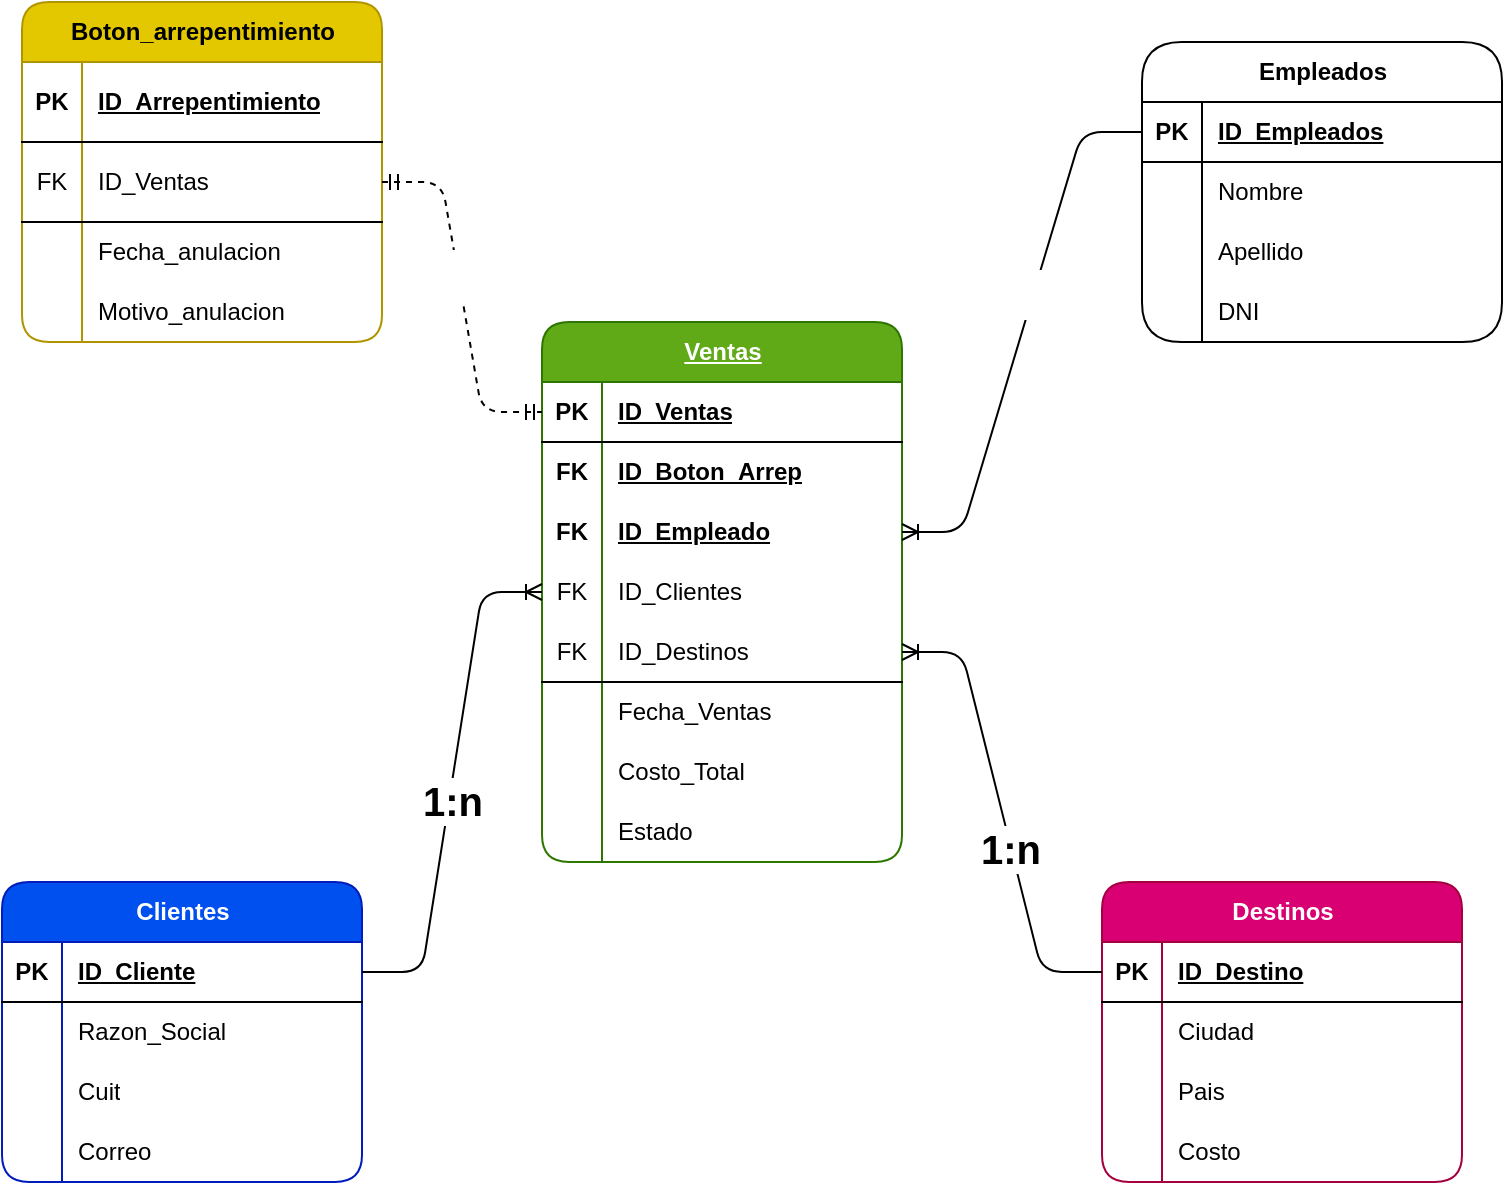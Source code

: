<mxfile version="27.0.2">
  <diagram id="R2lEEEUBdFMjLlhIrx00" name="Page-1">
    <mxGraphModel dx="1284" dy="841" grid="1" gridSize="10" guides="0" tooltips="1" connect="0" arrows="0" fold="1" page="1" pageScale="1" pageWidth="850" pageHeight="1100" background="none" math="0" shadow="0" extFonts="Permanent Marker^https://fonts.googleapis.com/css?family=Permanent+Marker">
      <root>
        <mxCell id="0" />
        <mxCell id="1" parent="0" />
        <mxCell id="faEe_WlbnwAMTs55UTDT-1" value="Clientes" style="shape=table;startSize=30;container=1;collapsible=1;childLayout=tableLayout;fixedRows=1;rowLines=0;fontStyle=1;align=center;resizeLast=1;html=1;fillColor=#0050ef;fontColor=#ffffff;strokeColor=#001DBC;rounded=1;" vertex="1" parent="1">
          <mxGeometry x="90" y="580" width="180" height="150" as="geometry" />
        </mxCell>
        <mxCell id="faEe_WlbnwAMTs55UTDT-2" value="" style="shape=tableRow;horizontal=0;startSize=0;swimlaneHead=0;swimlaneBody=0;fillColor=none;collapsible=0;dropTarget=0;points=[[0,0.5],[1,0.5]];portConstraint=eastwest;top=0;left=0;right=0;bottom=1;rounded=1;" vertex="1" parent="faEe_WlbnwAMTs55UTDT-1">
          <mxGeometry y="30" width="180" height="30" as="geometry" />
        </mxCell>
        <mxCell id="faEe_WlbnwAMTs55UTDT-3" value="PK" style="shape=partialRectangle;connectable=0;fillColor=none;top=0;left=0;bottom=0;right=0;fontStyle=1;overflow=hidden;whiteSpace=wrap;html=1;rounded=1;" vertex="1" parent="faEe_WlbnwAMTs55UTDT-2">
          <mxGeometry width="30" height="30" as="geometry">
            <mxRectangle width="30" height="30" as="alternateBounds" />
          </mxGeometry>
        </mxCell>
        <mxCell id="faEe_WlbnwAMTs55UTDT-4" value="ID_Cliente" style="shape=partialRectangle;connectable=0;fillColor=none;top=0;left=0;bottom=0;right=0;align=left;spacingLeft=6;fontStyle=5;overflow=hidden;whiteSpace=wrap;html=1;rounded=1;" vertex="1" parent="faEe_WlbnwAMTs55UTDT-2">
          <mxGeometry x="30" width="150" height="30" as="geometry">
            <mxRectangle width="150" height="30" as="alternateBounds" />
          </mxGeometry>
        </mxCell>
        <mxCell id="faEe_WlbnwAMTs55UTDT-5" value="" style="shape=tableRow;horizontal=0;startSize=0;swimlaneHead=0;swimlaneBody=0;fillColor=none;collapsible=0;dropTarget=0;points=[[0,0.5],[1,0.5]];portConstraint=eastwest;top=0;left=0;right=0;bottom=0;rounded=1;" vertex="1" parent="faEe_WlbnwAMTs55UTDT-1">
          <mxGeometry y="60" width="180" height="30" as="geometry" />
        </mxCell>
        <mxCell id="faEe_WlbnwAMTs55UTDT-6" value="" style="shape=partialRectangle;connectable=0;fillColor=none;top=0;left=0;bottom=0;right=0;editable=1;overflow=hidden;whiteSpace=wrap;html=1;rounded=1;" vertex="1" parent="faEe_WlbnwAMTs55UTDT-5">
          <mxGeometry width="30" height="30" as="geometry">
            <mxRectangle width="30" height="30" as="alternateBounds" />
          </mxGeometry>
        </mxCell>
        <mxCell id="faEe_WlbnwAMTs55UTDT-7" value="Razon_Social" style="shape=partialRectangle;connectable=0;fillColor=none;top=0;left=0;bottom=0;right=0;align=left;spacingLeft=6;overflow=hidden;whiteSpace=wrap;html=1;rounded=1;" vertex="1" parent="faEe_WlbnwAMTs55UTDT-5">
          <mxGeometry x="30" width="150" height="30" as="geometry">
            <mxRectangle width="150" height="30" as="alternateBounds" />
          </mxGeometry>
        </mxCell>
        <mxCell id="faEe_WlbnwAMTs55UTDT-8" value="" style="shape=tableRow;horizontal=0;startSize=0;swimlaneHead=0;swimlaneBody=0;fillColor=none;collapsible=0;dropTarget=0;points=[[0,0.5],[1,0.5]];portConstraint=eastwest;top=0;left=0;right=0;bottom=0;rounded=1;" vertex="1" parent="faEe_WlbnwAMTs55UTDT-1">
          <mxGeometry y="90" width="180" height="30" as="geometry" />
        </mxCell>
        <mxCell id="faEe_WlbnwAMTs55UTDT-9" value="" style="shape=partialRectangle;connectable=0;fillColor=none;top=0;left=0;bottom=0;right=0;editable=1;overflow=hidden;whiteSpace=wrap;html=1;rounded=1;" vertex="1" parent="faEe_WlbnwAMTs55UTDT-8">
          <mxGeometry width="30" height="30" as="geometry">
            <mxRectangle width="30" height="30" as="alternateBounds" />
          </mxGeometry>
        </mxCell>
        <mxCell id="faEe_WlbnwAMTs55UTDT-10" value="Cuit" style="shape=partialRectangle;connectable=0;fillColor=none;top=0;left=0;bottom=0;right=0;align=left;spacingLeft=6;overflow=hidden;whiteSpace=wrap;html=1;rounded=1;" vertex="1" parent="faEe_WlbnwAMTs55UTDT-8">
          <mxGeometry x="30" width="150" height="30" as="geometry">
            <mxRectangle width="150" height="30" as="alternateBounds" />
          </mxGeometry>
        </mxCell>
        <mxCell id="faEe_WlbnwAMTs55UTDT-11" value="" style="shape=tableRow;horizontal=0;startSize=0;swimlaneHead=0;swimlaneBody=0;fillColor=none;collapsible=0;dropTarget=0;points=[[0,0.5],[1,0.5]];portConstraint=eastwest;top=0;left=0;right=0;bottom=0;rounded=1;" vertex="1" parent="faEe_WlbnwAMTs55UTDT-1">
          <mxGeometry y="120" width="180" height="30" as="geometry" />
        </mxCell>
        <mxCell id="faEe_WlbnwAMTs55UTDT-12" value="" style="shape=partialRectangle;connectable=0;fillColor=none;top=0;left=0;bottom=0;right=0;editable=1;overflow=hidden;whiteSpace=wrap;html=1;rounded=1;" vertex="1" parent="faEe_WlbnwAMTs55UTDT-11">
          <mxGeometry width="30" height="30" as="geometry">
            <mxRectangle width="30" height="30" as="alternateBounds" />
          </mxGeometry>
        </mxCell>
        <mxCell id="faEe_WlbnwAMTs55UTDT-13" value="Correo" style="shape=partialRectangle;connectable=0;fillColor=none;top=0;left=0;bottom=0;right=0;align=left;spacingLeft=6;overflow=hidden;whiteSpace=wrap;html=1;rounded=1;" vertex="1" parent="faEe_WlbnwAMTs55UTDT-11">
          <mxGeometry x="30" width="150" height="30" as="geometry">
            <mxRectangle width="150" height="30" as="alternateBounds" />
          </mxGeometry>
        </mxCell>
        <mxCell id="faEe_WlbnwAMTs55UTDT-14" value="Destinos" style="shape=table;startSize=30;container=1;collapsible=1;childLayout=tableLayout;fixedRows=1;rowLines=0;fontStyle=1;align=center;resizeLast=1;html=1;fillColor=#d80073;fontColor=#ffffff;strokeColor=#A50040;rounded=1;" vertex="1" parent="1">
          <mxGeometry x="640" y="580" width="180" height="150" as="geometry" />
        </mxCell>
        <mxCell id="faEe_WlbnwAMTs55UTDT-15" value="" style="shape=tableRow;horizontal=0;startSize=0;swimlaneHead=0;swimlaneBody=0;fillColor=none;collapsible=0;dropTarget=0;points=[[0,0.5],[1,0.5]];portConstraint=eastwest;top=0;left=0;right=0;bottom=1;rounded=1;" vertex="1" parent="faEe_WlbnwAMTs55UTDT-14">
          <mxGeometry y="30" width="180" height="30" as="geometry" />
        </mxCell>
        <mxCell id="faEe_WlbnwAMTs55UTDT-16" value="PK" style="shape=partialRectangle;connectable=0;fillColor=none;top=0;left=0;bottom=0;right=0;fontStyle=1;overflow=hidden;whiteSpace=wrap;html=1;rounded=1;" vertex="1" parent="faEe_WlbnwAMTs55UTDT-15">
          <mxGeometry width="30" height="30" as="geometry">
            <mxRectangle width="30" height="30" as="alternateBounds" />
          </mxGeometry>
        </mxCell>
        <mxCell id="faEe_WlbnwAMTs55UTDT-17" value="ID_Destino" style="shape=partialRectangle;connectable=0;fillColor=none;top=0;left=0;bottom=0;right=0;align=left;spacingLeft=6;fontStyle=5;overflow=hidden;whiteSpace=wrap;html=1;rounded=1;" vertex="1" parent="faEe_WlbnwAMTs55UTDT-15">
          <mxGeometry x="30" width="150" height="30" as="geometry">
            <mxRectangle width="150" height="30" as="alternateBounds" />
          </mxGeometry>
        </mxCell>
        <mxCell id="faEe_WlbnwAMTs55UTDT-18" value="" style="shape=tableRow;horizontal=0;startSize=0;swimlaneHead=0;swimlaneBody=0;fillColor=none;collapsible=0;dropTarget=0;points=[[0,0.5],[1,0.5]];portConstraint=eastwest;top=0;left=0;right=0;bottom=0;rounded=1;" vertex="1" parent="faEe_WlbnwAMTs55UTDT-14">
          <mxGeometry y="60" width="180" height="30" as="geometry" />
        </mxCell>
        <mxCell id="faEe_WlbnwAMTs55UTDT-19" value="" style="shape=partialRectangle;connectable=0;fillColor=none;top=0;left=0;bottom=0;right=0;editable=1;overflow=hidden;whiteSpace=wrap;html=1;rounded=1;" vertex="1" parent="faEe_WlbnwAMTs55UTDT-18">
          <mxGeometry width="30" height="30" as="geometry">
            <mxRectangle width="30" height="30" as="alternateBounds" />
          </mxGeometry>
        </mxCell>
        <mxCell id="faEe_WlbnwAMTs55UTDT-20" value="Ciudad" style="shape=partialRectangle;connectable=0;fillColor=none;top=0;left=0;bottom=0;right=0;align=left;spacingLeft=6;overflow=hidden;whiteSpace=wrap;html=1;rounded=1;" vertex="1" parent="faEe_WlbnwAMTs55UTDT-18">
          <mxGeometry x="30" width="150" height="30" as="geometry">
            <mxRectangle width="150" height="30" as="alternateBounds" />
          </mxGeometry>
        </mxCell>
        <mxCell id="faEe_WlbnwAMTs55UTDT-21" value="" style="shape=tableRow;horizontal=0;startSize=0;swimlaneHead=0;swimlaneBody=0;fillColor=none;collapsible=0;dropTarget=0;points=[[0,0.5],[1,0.5]];portConstraint=eastwest;top=0;left=0;right=0;bottom=0;rounded=1;" vertex="1" parent="faEe_WlbnwAMTs55UTDT-14">
          <mxGeometry y="90" width="180" height="30" as="geometry" />
        </mxCell>
        <mxCell id="faEe_WlbnwAMTs55UTDT-22" value="" style="shape=partialRectangle;connectable=0;fillColor=none;top=0;left=0;bottom=0;right=0;editable=1;overflow=hidden;whiteSpace=wrap;html=1;rounded=1;" vertex="1" parent="faEe_WlbnwAMTs55UTDT-21">
          <mxGeometry width="30" height="30" as="geometry">
            <mxRectangle width="30" height="30" as="alternateBounds" />
          </mxGeometry>
        </mxCell>
        <mxCell id="faEe_WlbnwAMTs55UTDT-23" value="Pais" style="shape=partialRectangle;connectable=0;fillColor=none;top=0;left=0;bottom=0;right=0;align=left;spacingLeft=6;overflow=hidden;whiteSpace=wrap;html=1;rounded=1;" vertex="1" parent="faEe_WlbnwAMTs55UTDT-21">
          <mxGeometry x="30" width="150" height="30" as="geometry">
            <mxRectangle width="150" height="30" as="alternateBounds" />
          </mxGeometry>
        </mxCell>
        <mxCell id="faEe_WlbnwAMTs55UTDT-24" value="" style="shape=tableRow;horizontal=0;startSize=0;swimlaneHead=0;swimlaneBody=0;fillColor=none;collapsible=0;dropTarget=0;points=[[0,0.5],[1,0.5]];portConstraint=eastwest;top=0;left=0;right=0;bottom=0;rounded=1;" vertex="1" parent="faEe_WlbnwAMTs55UTDT-14">
          <mxGeometry y="120" width="180" height="30" as="geometry" />
        </mxCell>
        <mxCell id="faEe_WlbnwAMTs55UTDT-25" value="" style="shape=partialRectangle;connectable=0;fillColor=none;top=0;left=0;bottom=0;right=0;editable=1;overflow=hidden;whiteSpace=wrap;html=1;rounded=1;" vertex="1" parent="faEe_WlbnwAMTs55UTDT-24">
          <mxGeometry width="30" height="30" as="geometry">
            <mxRectangle width="30" height="30" as="alternateBounds" />
          </mxGeometry>
        </mxCell>
        <mxCell id="faEe_WlbnwAMTs55UTDT-26" value="Costo" style="shape=partialRectangle;connectable=0;fillColor=none;top=0;left=0;bottom=0;right=0;align=left;spacingLeft=6;overflow=hidden;whiteSpace=wrap;html=1;rounded=1;" vertex="1" parent="faEe_WlbnwAMTs55UTDT-24">
          <mxGeometry x="30" width="150" height="30" as="geometry">
            <mxRectangle width="150" height="30" as="alternateBounds" />
          </mxGeometry>
        </mxCell>
        <mxCell id="faEe_WlbnwAMTs55UTDT-27" value="Ventas" style="shape=table;startSize=30;container=1;collapsible=1;childLayout=tableLayout;fixedRows=1;rowLines=0;fontStyle=5;align=center;resizeLast=1;html=1;fillColor=#60a917;fontColor=#ffffff;strokeColor=#2D7600;shadow=0;rounded=1;flipV=0;flipH=0;columnLines=1;horizontal=1;bottom=0;" vertex="1" parent="1">
          <mxGeometry x="360" y="300" width="180" height="270" as="geometry" />
        </mxCell>
        <mxCell id="faEe_WlbnwAMTs55UTDT-87" style="shape=tableRow;horizontal=0;startSize=0;swimlaneHead=0;swimlaneBody=0;fillColor=none;collapsible=0;dropTarget=0;points=[[0,0.5],[1,0.5]];portConstraint=eastwest;top=0;left=0;right=0;bottom=1;rounded=1;swimlaneLine=1;" vertex="1" parent="faEe_WlbnwAMTs55UTDT-27">
          <mxGeometry y="30" width="180" height="30" as="geometry" />
        </mxCell>
        <mxCell id="faEe_WlbnwAMTs55UTDT-88" value="PK" style="shape=partialRectangle;connectable=0;fillColor=none;top=0;left=0;bottom=0;right=0;fontStyle=1;overflow=hidden;whiteSpace=wrap;html=1;rounded=1;" vertex="1" parent="faEe_WlbnwAMTs55UTDT-87">
          <mxGeometry width="30" height="30" as="geometry">
            <mxRectangle width="30" height="30" as="alternateBounds" />
          </mxGeometry>
        </mxCell>
        <mxCell id="faEe_WlbnwAMTs55UTDT-89" value="ID_Ventas" style="shape=partialRectangle;connectable=0;fillColor=none;top=0;left=0;bottom=0;right=0;align=left;spacingLeft=6;fontStyle=5;overflow=hidden;whiteSpace=wrap;html=1;rounded=1;" vertex="1" parent="faEe_WlbnwAMTs55UTDT-87">
          <mxGeometry x="30" width="150" height="30" as="geometry">
            <mxRectangle width="150" height="30" as="alternateBounds" />
          </mxGeometry>
        </mxCell>
        <mxCell id="faEe_WlbnwAMTs55UTDT-28" value="" style="shape=tableRow;horizontal=0;startSize=0;swimlaneHead=0;swimlaneBody=0;fillColor=none;collapsible=0;dropTarget=0;points=[[0,0.5],[1,0.5]];portConstraint=eastwest;top=0;left=0;right=0;bottom=0;rounded=1;connectable=1;allowArrows=1;container=1;" vertex="1" parent="faEe_WlbnwAMTs55UTDT-27">
          <mxGeometry y="60" width="180" height="30" as="geometry" />
        </mxCell>
        <mxCell id="faEe_WlbnwAMTs55UTDT-29" value="FK" style="shape=partialRectangle;connectable=0;fillColor=none;top=0;left=0;bottom=0;right=0;fontStyle=1;overflow=hidden;whiteSpace=wrap;html=1;rounded=1;" vertex="1" parent="faEe_WlbnwAMTs55UTDT-28">
          <mxGeometry width="30" height="30" as="geometry">
            <mxRectangle width="30" height="30" as="alternateBounds" />
          </mxGeometry>
        </mxCell>
        <mxCell id="faEe_WlbnwAMTs55UTDT-30" value="ID_Boton_Arrep" style="shape=partialRectangle;connectable=0;fillColor=none;top=0;left=0;bottom=0;right=0;align=left;spacingLeft=6;fontStyle=5;overflow=hidden;whiteSpace=wrap;html=1;rounded=1;" vertex="1" parent="faEe_WlbnwAMTs55UTDT-28">
          <mxGeometry x="30" width="150" height="30" as="geometry">
            <mxRectangle width="150" height="30" as="alternateBounds" />
          </mxGeometry>
        </mxCell>
        <mxCell id="faEe_WlbnwAMTs55UTDT-102" style="shape=tableRow;horizontal=0;startSize=0;swimlaneHead=0;swimlaneBody=0;fillColor=none;collapsible=0;dropTarget=0;points=[[0,0.5],[1,0.5]];portConstraint=eastwest;top=0;left=0;right=0;bottom=0;rounded=1;" vertex="1" parent="faEe_WlbnwAMTs55UTDT-27">
          <mxGeometry y="90" width="180" height="30" as="geometry" />
        </mxCell>
        <mxCell id="faEe_WlbnwAMTs55UTDT-103" value="FK" style="shape=partialRectangle;connectable=0;fillColor=none;top=0;left=0;bottom=0;right=0;fontStyle=1;overflow=hidden;whiteSpace=wrap;html=1;rounded=1;" vertex="1" parent="faEe_WlbnwAMTs55UTDT-102">
          <mxGeometry width="30" height="30" as="geometry">
            <mxRectangle width="30" height="30" as="alternateBounds" />
          </mxGeometry>
        </mxCell>
        <mxCell id="faEe_WlbnwAMTs55UTDT-104" value="ID_Empleado" style="shape=partialRectangle;connectable=0;fillColor=none;top=0;left=0;bottom=0;right=0;align=left;spacingLeft=6;fontStyle=5;overflow=hidden;whiteSpace=wrap;html=1;rounded=1;" vertex="1" parent="faEe_WlbnwAMTs55UTDT-102">
          <mxGeometry x="30" width="150" height="30" as="geometry">
            <mxRectangle width="150" height="30" as="alternateBounds" />
          </mxGeometry>
        </mxCell>
        <mxCell id="faEe_WlbnwAMTs55UTDT-31" value="" style="shape=tableRow;horizontal=0;startSize=0;swimlaneHead=0;swimlaneBody=0;fillColor=none;collapsible=0;dropTarget=0;points=[[0,0.5],[1,0.5]];portConstraint=eastwest;top=0;left=0;right=0;bottom=0;rounded=1;" vertex="1" parent="faEe_WlbnwAMTs55UTDT-27">
          <mxGeometry y="120" width="180" height="30" as="geometry" />
        </mxCell>
        <mxCell id="faEe_WlbnwAMTs55UTDT-32" value="FK" style="shape=partialRectangle;connectable=0;fillColor=none;top=0;left=0;bottom=0;right=0;editable=1;overflow=hidden;whiteSpace=wrap;html=1;rounded=1;" vertex="1" parent="faEe_WlbnwAMTs55UTDT-31">
          <mxGeometry width="30" height="30" as="geometry">
            <mxRectangle width="30" height="30" as="alternateBounds" />
          </mxGeometry>
        </mxCell>
        <mxCell id="faEe_WlbnwAMTs55UTDT-33" value="ID_Clientes" style="shape=partialRectangle;connectable=0;fillColor=none;top=0;left=0;bottom=0;right=0;align=left;spacingLeft=6;overflow=hidden;whiteSpace=wrap;html=1;rounded=1;" vertex="1" parent="faEe_WlbnwAMTs55UTDT-31">
          <mxGeometry x="30" width="150" height="30" as="geometry">
            <mxRectangle width="150" height="30" as="alternateBounds" />
          </mxGeometry>
        </mxCell>
        <mxCell id="faEe_WlbnwAMTs55UTDT-34" value="" style="shape=tableRow;horizontal=0;startSize=0;swimlaneHead=0;swimlaneBody=0;fillColor=none;collapsible=0;dropTarget=0;points=[[0,0.5],[1,0.5]];portConstraint=eastwest;top=0;left=0;right=0;bottom=1;rounded=1;" vertex="1" parent="faEe_WlbnwAMTs55UTDT-27">
          <mxGeometry y="150" width="180" height="30" as="geometry" />
        </mxCell>
        <mxCell id="faEe_WlbnwAMTs55UTDT-35" value="FK" style="shape=partialRectangle;connectable=0;fillColor=none;top=0;left=0;bottom=0;right=0;editable=1;overflow=hidden;whiteSpace=wrap;html=1;rounded=1;" vertex="1" parent="faEe_WlbnwAMTs55UTDT-34">
          <mxGeometry width="30" height="30" as="geometry">
            <mxRectangle width="30" height="30" as="alternateBounds" />
          </mxGeometry>
        </mxCell>
        <mxCell id="faEe_WlbnwAMTs55UTDT-36" value="ID_Destinos" style="shape=partialRectangle;connectable=0;fillColor=none;top=0;left=0;bottom=0;right=0;align=left;spacingLeft=6;overflow=hidden;whiteSpace=wrap;html=1;rounded=1;" vertex="1" parent="faEe_WlbnwAMTs55UTDT-34">
          <mxGeometry x="30" width="150" height="30" as="geometry">
            <mxRectangle width="150" height="30" as="alternateBounds" />
          </mxGeometry>
        </mxCell>
        <mxCell id="faEe_WlbnwAMTs55UTDT-37" value="" style="shape=tableRow;horizontal=0;startSize=0;swimlaneHead=0;swimlaneBody=0;fillColor=none;collapsible=0;dropTarget=0;points=[[0,0.5],[1,0.5]];portConstraint=eastwest;top=0;left=0;right=0;bottom=0;rounded=1;" vertex="1" parent="faEe_WlbnwAMTs55UTDT-27">
          <mxGeometry y="180" width="180" height="30" as="geometry" />
        </mxCell>
        <mxCell id="faEe_WlbnwAMTs55UTDT-38" value="" style="shape=partialRectangle;connectable=0;fillColor=none;top=0;left=0;bottom=0;right=0;editable=1;overflow=hidden;whiteSpace=wrap;html=1;rounded=1;" vertex="1" parent="faEe_WlbnwAMTs55UTDT-37">
          <mxGeometry width="30" height="30" as="geometry">
            <mxRectangle width="30" height="30" as="alternateBounds" />
          </mxGeometry>
        </mxCell>
        <mxCell id="faEe_WlbnwAMTs55UTDT-39" value="Fecha_Ventas" style="shape=partialRectangle;connectable=0;fillColor=none;top=0;left=0;bottom=0;right=0;align=left;spacingLeft=6;overflow=hidden;whiteSpace=wrap;html=1;rounded=1;" vertex="1" parent="faEe_WlbnwAMTs55UTDT-37">
          <mxGeometry x="30" width="150" height="30" as="geometry">
            <mxRectangle width="150" height="30" as="alternateBounds" />
          </mxGeometry>
        </mxCell>
        <mxCell id="faEe_WlbnwAMTs55UTDT-51" style="shape=tableRow;horizontal=0;startSize=0;swimlaneHead=0;swimlaneBody=0;fillColor=none;collapsible=0;dropTarget=0;points=[[0,0.5],[1,0.5]];portConstraint=eastwest;top=0;left=0;right=0;bottom=0;rounded=1;" vertex="1" parent="faEe_WlbnwAMTs55UTDT-27">
          <mxGeometry y="210" width="180" height="30" as="geometry" />
        </mxCell>
        <mxCell id="faEe_WlbnwAMTs55UTDT-52" style="shape=partialRectangle;connectable=0;fillColor=none;top=0;left=0;bottom=0;right=0;editable=1;overflow=hidden;whiteSpace=wrap;html=1;rounded=1;" vertex="1" parent="faEe_WlbnwAMTs55UTDT-51">
          <mxGeometry width="30" height="30" as="geometry">
            <mxRectangle width="30" height="30" as="alternateBounds" />
          </mxGeometry>
        </mxCell>
        <mxCell id="faEe_WlbnwAMTs55UTDT-53" value="Costo_Total" style="shape=partialRectangle;connectable=0;fillColor=none;top=0;left=0;bottom=0;right=0;align=left;spacingLeft=6;overflow=hidden;whiteSpace=wrap;html=1;rounded=1;" vertex="1" parent="faEe_WlbnwAMTs55UTDT-51">
          <mxGeometry x="30" width="150" height="30" as="geometry">
            <mxRectangle width="150" height="30" as="alternateBounds" />
          </mxGeometry>
        </mxCell>
        <mxCell id="faEe_WlbnwAMTs55UTDT-54" style="shape=tableRow;horizontal=0;startSize=0;swimlaneHead=0;swimlaneBody=0;fillColor=none;collapsible=0;dropTarget=0;points=[[0,0.5],[1,0.5]];portConstraint=eastwest;top=0;left=0;right=0;bottom=0;rounded=1;" vertex="1" parent="faEe_WlbnwAMTs55UTDT-27">
          <mxGeometry y="240" width="180" height="30" as="geometry" />
        </mxCell>
        <mxCell id="faEe_WlbnwAMTs55UTDT-55" style="shape=partialRectangle;connectable=0;fillColor=none;top=0;left=0;bottom=0;right=0;editable=1;overflow=hidden;whiteSpace=wrap;html=1;rounded=1;" vertex="1" parent="faEe_WlbnwAMTs55UTDT-54">
          <mxGeometry width="30" height="30" as="geometry">
            <mxRectangle width="30" height="30" as="alternateBounds" />
          </mxGeometry>
        </mxCell>
        <mxCell id="faEe_WlbnwAMTs55UTDT-56" value="Estado" style="shape=partialRectangle;connectable=0;fillColor=none;top=0;left=0;bottom=0;right=0;align=left;spacingLeft=6;overflow=hidden;whiteSpace=wrap;html=1;rounded=1;" vertex="1" parent="faEe_WlbnwAMTs55UTDT-54">
          <mxGeometry x="30" width="150" height="30" as="geometry">
            <mxRectangle width="150" height="30" as="alternateBounds" />
          </mxGeometry>
        </mxCell>
        <mxCell id="faEe_WlbnwAMTs55UTDT-43" value="" style="edgeStyle=entityRelationEdgeStyle;fontSize=12;html=1;endArrow=ERoneToMany;rounded=1;exitX=1;exitY=0.5;exitDx=0;exitDy=0;entryX=0;entryY=0.5;entryDx=0;entryDy=0;" edge="1" parent="1" source="faEe_WlbnwAMTs55UTDT-2" target="faEe_WlbnwAMTs55UTDT-31">
          <mxGeometry width="100" height="100" relative="1" as="geometry">
            <mxPoint x="290" y="170" as="sourcePoint" />
            <mxPoint x="360" y="410" as="targetPoint" />
            <Array as="points">
              <mxPoint x="370" y="440" />
            </Array>
          </mxGeometry>
        </mxCell>
        <mxCell id="faEe_WlbnwAMTs55UTDT-59" value="1:n" style="edgeLabel;html=1;align=center;verticalAlign=middle;resizable=0;points=[];fontStyle=1;fontSize=20;rounded=1;" vertex="1" connectable="0" parent="faEe_WlbnwAMTs55UTDT-43">
          <mxGeometry x="-0.074" y="-1" relative="1" as="geometry">
            <mxPoint as="offset" />
          </mxGeometry>
        </mxCell>
        <mxCell id="faEe_WlbnwAMTs55UTDT-44" value="" style="edgeStyle=entityRelationEdgeStyle;fontSize=12;html=1;endArrow=ERoneToMany;rounded=1;entryX=1;entryY=0.5;entryDx=0;entryDy=0;exitX=0;exitY=0.5;exitDx=0;exitDy=0;" edge="1" parent="1" source="faEe_WlbnwAMTs55UTDT-15" target="faEe_WlbnwAMTs55UTDT-34">
          <mxGeometry width="100" height="100" relative="1" as="geometry">
            <mxPoint x="590" y="165" as="sourcePoint" />
            <mxPoint x="410" y="260" as="targetPoint" />
          </mxGeometry>
        </mxCell>
        <mxCell id="faEe_WlbnwAMTs55UTDT-60" value="1:&lt;span&gt;n&lt;/span&gt;" style="edgeLabel;html=1;align=center;verticalAlign=middle;resizable=0;points=[];fontStyle=1;fontSize=20;rounded=1;" vertex="1" connectable="0" parent="faEe_WlbnwAMTs55UTDT-44">
          <mxGeometry x="-0.166" y="1" relative="1" as="geometry">
            <mxPoint as="offset" />
          </mxGeometry>
        </mxCell>
        <mxCell id="faEe_WlbnwAMTs55UTDT-74" value="Boton_arrepentimiento" style="shape=table;startSize=30;container=1;collapsible=1;childLayout=tableLayout;fixedRows=1;rowLines=0;fontStyle=1;align=center;resizeLast=1;html=1;rounded=1;fillColor=#e3c800;fontColor=#000000;strokeColor=#B09500;" vertex="1" parent="1">
          <mxGeometry x="100" y="140" width="180" height="170" as="geometry" />
        </mxCell>
        <mxCell id="faEe_WlbnwAMTs55UTDT-75" value="" style="shape=tableRow;horizontal=0;startSize=0;swimlaneHead=0;swimlaneBody=0;fillColor=none;collapsible=0;dropTarget=0;points=[[0,0.5],[1,0.5]];portConstraint=eastwest;top=0;left=0;right=0;bottom=1;rounded=1;" vertex="1" parent="faEe_WlbnwAMTs55UTDT-74">
          <mxGeometry y="30" width="180" height="40" as="geometry" />
        </mxCell>
        <mxCell id="faEe_WlbnwAMTs55UTDT-76" value="PK" style="shape=partialRectangle;connectable=0;fillColor=none;top=0;left=0;bottom=0;right=0;fontStyle=1;overflow=hidden;whiteSpace=wrap;html=1;rounded=1;" vertex="1" parent="faEe_WlbnwAMTs55UTDT-75">
          <mxGeometry width="30" height="40" as="geometry">
            <mxRectangle width="30" height="40" as="alternateBounds" />
          </mxGeometry>
        </mxCell>
        <mxCell id="faEe_WlbnwAMTs55UTDT-77" value="ID_Arrepentimiento" style="shape=partialRectangle;connectable=0;fillColor=none;top=0;left=0;bottom=0;right=0;align=left;spacingLeft=6;fontStyle=5;overflow=hidden;whiteSpace=wrap;html=1;rounded=1;" vertex="1" parent="faEe_WlbnwAMTs55UTDT-75">
          <mxGeometry x="30" width="150" height="40" as="geometry">
            <mxRectangle width="150" height="40" as="alternateBounds" />
          </mxGeometry>
        </mxCell>
        <mxCell id="faEe_WlbnwAMTs55UTDT-90" style="shape=tableRow;horizontal=0;startSize=0;swimlaneHead=0;swimlaneBody=0;fillColor=none;collapsible=0;dropTarget=0;points=[[0,0.5],[1,0.5]];portConstraint=eastwest;top=0;left=0;right=0;bottom=1;rounded=1;" vertex="1" parent="faEe_WlbnwAMTs55UTDT-74">
          <mxGeometry y="70" width="180" height="40" as="geometry" />
        </mxCell>
        <mxCell id="faEe_WlbnwAMTs55UTDT-91" value="FK" style="shape=partialRectangle;connectable=0;fillColor=none;top=0;left=0;bottom=0;right=0;editable=1;overflow=hidden;whiteSpace=wrap;html=1;rounded=1;" vertex="1" parent="faEe_WlbnwAMTs55UTDT-90">
          <mxGeometry width="30" height="40" as="geometry">
            <mxRectangle width="30" height="40" as="alternateBounds" />
          </mxGeometry>
        </mxCell>
        <mxCell id="faEe_WlbnwAMTs55UTDT-92" value="ID_Ventas" style="shape=partialRectangle;connectable=0;fillColor=none;top=0;left=0;bottom=0;right=0;align=left;spacingLeft=6;overflow=hidden;whiteSpace=wrap;html=1;rounded=1;" vertex="1" parent="faEe_WlbnwAMTs55UTDT-90">
          <mxGeometry x="30" width="150" height="40" as="geometry">
            <mxRectangle width="150" height="40" as="alternateBounds" />
          </mxGeometry>
        </mxCell>
        <mxCell id="faEe_WlbnwAMTs55UTDT-78" value="" style="shape=tableRow;horizontal=0;startSize=0;swimlaneHead=0;swimlaneBody=0;fillColor=none;collapsible=0;dropTarget=0;points=[[0,0.5],[1,0.5]];portConstraint=eastwest;top=0;left=0;right=0;bottom=0;rounded=1;" vertex="1" parent="faEe_WlbnwAMTs55UTDT-74">
          <mxGeometry y="110" width="180" height="30" as="geometry" />
        </mxCell>
        <mxCell id="faEe_WlbnwAMTs55UTDT-79" value="" style="shape=partialRectangle;connectable=0;fillColor=none;top=0;left=0;bottom=0;right=0;editable=1;overflow=hidden;whiteSpace=wrap;html=1;rounded=1;" vertex="1" parent="faEe_WlbnwAMTs55UTDT-78">
          <mxGeometry width="30" height="30" as="geometry">
            <mxRectangle width="30" height="30" as="alternateBounds" />
          </mxGeometry>
        </mxCell>
        <mxCell id="faEe_WlbnwAMTs55UTDT-80" value="Fecha_anulacion" style="shape=partialRectangle;connectable=0;fillColor=none;top=0;left=0;bottom=0;right=0;align=left;spacingLeft=6;overflow=hidden;whiteSpace=wrap;html=1;rounded=1;" vertex="1" parent="faEe_WlbnwAMTs55UTDT-78">
          <mxGeometry x="30" width="150" height="30" as="geometry">
            <mxRectangle width="150" height="30" as="alternateBounds" />
          </mxGeometry>
        </mxCell>
        <mxCell id="faEe_WlbnwAMTs55UTDT-81" value="" style="shape=tableRow;horizontal=0;startSize=0;swimlaneHead=0;swimlaneBody=0;fillColor=none;collapsible=0;dropTarget=0;points=[[0,0.5],[1,0.5]];portConstraint=eastwest;top=0;left=0;right=0;bottom=0;rounded=1;" vertex="1" parent="faEe_WlbnwAMTs55UTDT-74">
          <mxGeometry y="140" width="180" height="30" as="geometry" />
        </mxCell>
        <mxCell id="faEe_WlbnwAMTs55UTDT-82" value="" style="shape=partialRectangle;connectable=0;fillColor=none;top=0;left=0;bottom=0;right=0;editable=1;overflow=hidden;whiteSpace=wrap;html=1;rounded=1;" vertex="1" parent="faEe_WlbnwAMTs55UTDT-81">
          <mxGeometry width="30" height="30" as="geometry">
            <mxRectangle width="30" height="30" as="alternateBounds" />
          </mxGeometry>
        </mxCell>
        <mxCell id="faEe_WlbnwAMTs55UTDT-83" value="Motivo_anulacion" style="shape=partialRectangle;connectable=0;fillColor=none;top=0;left=0;bottom=0;right=0;align=left;spacingLeft=6;overflow=hidden;whiteSpace=wrap;html=1;rounded=1;" vertex="1" parent="faEe_WlbnwAMTs55UTDT-81">
          <mxGeometry x="30" width="150" height="30" as="geometry">
            <mxRectangle width="150" height="30" as="alternateBounds" />
          </mxGeometry>
        </mxCell>
        <mxCell id="faEe_WlbnwAMTs55UTDT-93" value="" style="edgeStyle=entityRelationEdgeStyle;fontSize=12;html=1;endArrow=ERmandOne;startArrow=ERmandOne;rounded=1;fontFamily=Helvetica;fontColor=#ffffff;fontStyle=1;entryX=0;entryY=0.5;entryDx=0;entryDy=0;exitX=1;exitY=0.5;exitDx=0;exitDy=0;dashed=1;" edge="1" parent="1" source="faEe_WlbnwAMTs55UTDT-90" target="faEe_WlbnwAMTs55UTDT-87">
          <mxGeometry width="100" height="100" relative="1" as="geometry">
            <mxPoint x="250" y="220" as="sourcePoint" />
            <mxPoint x="390" y="365" as="targetPoint" />
          </mxGeometry>
        </mxCell>
        <mxCell id="faEe_WlbnwAMTs55UTDT-96" value="" style="edgeLabel;html=1;align=center;verticalAlign=middle;resizable=0;points=[];rounded=1;shadow=0;strokeColor=#2D7600;fontFamily=Helvetica;fontSize=12;fontColor=#ffffff;fontStyle=1;fillColor=#60a917;" vertex="1" connectable="0" parent="faEe_WlbnwAMTs55UTDT-93">
          <mxGeometry x="-0.135" relative="1" as="geometry">
            <mxPoint as="offset" />
          </mxGeometry>
        </mxCell>
        <mxCell id="faEe_WlbnwAMTs55UTDT-98" value="" style="edgeLabel;html=1;align=center;verticalAlign=middle;resizable=0;points=[];rounded=1;shadow=0;strokeColor=#2D7600;fontFamily=Helvetica;fontSize=12;fontColor=#ffffff;fontStyle=1;fillColor=#60a917;labelBackgroundColor=light-dark(#FFFFFF,#000000);" vertex="1" connectable="0" parent="faEe_WlbnwAMTs55UTDT-93">
          <mxGeometry x="-0.11" y="-1" relative="1" as="geometry">
            <mxPoint as="offset" />
          </mxGeometry>
        </mxCell>
        <mxCell id="faEe_WlbnwAMTs55UTDT-99" value="&lt;div&gt;&lt;br&gt;&lt;/div&gt;" style="edgeLabel;html=1;align=center;verticalAlign=middle;resizable=0;points=[];rounded=1;shadow=0;strokeColor=#2D7600;fontFamily=Helvetica;fontSize=12;fontColor=#ffffff;fontStyle=1;fillColor=#60a917;direction=west;" vertex="1" connectable="0" parent="faEe_WlbnwAMTs55UTDT-93">
          <mxGeometry x="-0.133" y="2" relative="1" as="geometry">
            <mxPoint y="9" as="offset" />
          </mxGeometry>
        </mxCell>
        <mxCell id="faEe_WlbnwAMTs55UTDT-100" value="" style="edgeLabel;html=1;align=center;verticalAlign=middle;resizable=0;points=[];rounded=1;shadow=0;strokeColor=#2D7600;fontFamily=Helvetica;fontSize=12;fontColor=#ffffff;fontStyle=1;fillColor=#60a917;" vertex="1" connectable="0" parent="faEe_WlbnwAMTs55UTDT-93">
          <mxGeometry x="-0.001" y="-3" relative="1" as="geometry">
            <mxPoint as="offset" />
          </mxGeometry>
        </mxCell>
        <mxCell id="faEe_WlbnwAMTs55UTDT-101" value="&lt;font&gt;1:1&lt;/font&gt;" style="edgeLabel;html=1;align=center;verticalAlign=middle;resizable=0;points=[];rounded=1;shadow=0;strokeColor=#2D7600;fontFamily=Helvetica;fontSize=22;fontColor=#ffffff;fontStyle=1;fillColor=#60a917;" vertex="1" connectable="0" parent="faEe_WlbnwAMTs55UTDT-93">
          <mxGeometry x="-0.122" relative="1" as="geometry">
            <mxPoint as="offset" />
          </mxGeometry>
        </mxCell>
        <mxCell id="faEe_WlbnwAMTs55UTDT-61" value="Empleados" style="shape=table;startSize=30;container=1;collapsible=1;childLayout=tableLayout;fixedRows=1;rowLines=0;fontStyle=1;align=center;resizeLast=1;html=1;rounded=1;arcSize=22;" vertex="1" parent="1">
          <mxGeometry x="660" y="160" width="180" height="150" as="geometry">
            <mxRectangle x="100" y="640" width="50" height="40" as="alternateBounds" />
          </mxGeometry>
        </mxCell>
        <mxCell id="faEe_WlbnwAMTs55UTDT-62" value="" style="shape=tableRow;horizontal=0;startSize=0;swimlaneHead=0;swimlaneBody=0;fillColor=none;collapsible=0;dropTarget=0;points=[[0,0.5],[1,0.5]];portConstraint=eastwest;top=0;left=0;right=0;bottom=1;rounded=1;" vertex="1" parent="faEe_WlbnwAMTs55UTDT-61">
          <mxGeometry y="30" width="180" height="30" as="geometry" />
        </mxCell>
        <mxCell id="faEe_WlbnwAMTs55UTDT-63" value="PK" style="shape=partialRectangle;connectable=0;fillColor=none;top=0;left=0;bottom=0;right=0;fontStyle=1;overflow=hidden;whiteSpace=wrap;html=1;rounded=1;" vertex="1" parent="faEe_WlbnwAMTs55UTDT-62">
          <mxGeometry width="30" height="30" as="geometry">
            <mxRectangle width="30" height="30" as="alternateBounds" />
          </mxGeometry>
        </mxCell>
        <mxCell id="faEe_WlbnwAMTs55UTDT-64" value="ID_Empleados" style="shape=partialRectangle;connectable=0;fillColor=none;top=0;left=0;bottom=0;right=0;align=left;spacingLeft=6;fontStyle=5;overflow=hidden;whiteSpace=wrap;html=1;rounded=1;" vertex="1" parent="faEe_WlbnwAMTs55UTDT-62">
          <mxGeometry x="30" width="150" height="30" as="geometry">
            <mxRectangle width="150" height="30" as="alternateBounds" />
          </mxGeometry>
        </mxCell>
        <mxCell id="faEe_WlbnwAMTs55UTDT-65" value="" style="shape=tableRow;horizontal=0;startSize=0;swimlaneHead=0;swimlaneBody=0;fillColor=none;collapsible=0;dropTarget=0;points=[[0,0.5],[1,0.5]];portConstraint=eastwest;top=0;left=0;right=0;bottom=0;rounded=1;" vertex="1" parent="faEe_WlbnwAMTs55UTDT-61">
          <mxGeometry y="60" width="180" height="30" as="geometry" />
        </mxCell>
        <mxCell id="faEe_WlbnwAMTs55UTDT-66" value="" style="shape=partialRectangle;connectable=0;fillColor=none;top=0;left=0;bottom=0;right=0;editable=1;overflow=hidden;whiteSpace=wrap;html=1;rounded=1;" vertex="1" parent="faEe_WlbnwAMTs55UTDT-65">
          <mxGeometry width="30" height="30" as="geometry">
            <mxRectangle width="30" height="30" as="alternateBounds" />
          </mxGeometry>
        </mxCell>
        <mxCell id="faEe_WlbnwAMTs55UTDT-67" value="Nombre" style="shape=partialRectangle;connectable=0;fillColor=none;top=0;left=0;bottom=0;right=0;align=left;spacingLeft=6;overflow=hidden;whiteSpace=wrap;html=1;rounded=1;" vertex="1" parent="faEe_WlbnwAMTs55UTDT-65">
          <mxGeometry x="30" width="150" height="30" as="geometry">
            <mxRectangle width="150" height="30" as="alternateBounds" />
          </mxGeometry>
        </mxCell>
        <mxCell id="faEe_WlbnwAMTs55UTDT-68" value="" style="shape=tableRow;horizontal=0;startSize=0;swimlaneHead=0;swimlaneBody=0;fillColor=none;collapsible=0;dropTarget=0;points=[[0,0.5],[1,0.5]];portConstraint=eastwest;top=0;left=0;right=0;bottom=0;rounded=1;" vertex="1" parent="faEe_WlbnwAMTs55UTDT-61">
          <mxGeometry y="90" width="180" height="30" as="geometry" />
        </mxCell>
        <mxCell id="faEe_WlbnwAMTs55UTDT-69" value="" style="shape=partialRectangle;connectable=0;fillColor=none;top=0;left=0;bottom=0;right=0;editable=1;overflow=hidden;whiteSpace=wrap;html=1;rounded=1;" vertex="1" parent="faEe_WlbnwAMTs55UTDT-68">
          <mxGeometry width="30" height="30" as="geometry">
            <mxRectangle width="30" height="30" as="alternateBounds" />
          </mxGeometry>
        </mxCell>
        <mxCell id="faEe_WlbnwAMTs55UTDT-70" value="Apellido" style="shape=partialRectangle;connectable=0;fillColor=none;top=0;left=0;bottom=0;right=0;align=left;spacingLeft=6;overflow=hidden;whiteSpace=wrap;html=1;rounded=1;" vertex="1" parent="faEe_WlbnwAMTs55UTDT-68">
          <mxGeometry x="30" width="150" height="30" as="geometry">
            <mxRectangle width="150" height="30" as="alternateBounds" />
          </mxGeometry>
        </mxCell>
        <mxCell id="faEe_WlbnwAMTs55UTDT-71" value="" style="shape=tableRow;horizontal=0;startSize=0;swimlaneHead=0;swimlaneBody=0;fillColor=none;collapsible=0;dropTarget=0;points=[[0,0.5],[1,0.5]];portConstraint=eastwest;top=0;left=0;right=0;bottom=0;rounded=1;" vertex="1" parent="faEe_WlbnwAMTs55UTDT-61">
          <mxGeometry y="120" width="180" height="30" as="geometry" />
        </mxCell>
        <mxCell id="faEe_WlbnwAMTs55UTDT-72" value="" style="shape=partialRectangle;connectable=0;fillColor=none;top=0;left=0;bottom=0;right=0;editable=1;overflow=hidden;whiteSpace=wrap;html=1;rounded=1;" vertex="1" parent="faEe_WlbnwAMTs55UTDT-71">
          <mxGeometry width="30" height="30" as="geometry">
            <mxRectangle width="30" height="30" as="alternateBounds" />
          </mxGeometry>
        </mxCell>
        <mxCell id="faEe_WlbnwAMTs55UTDT-73" value="DNI" style="shape=partialRectangle;connectable=0;fillColor=none;top=0;left=0;bottom=0;right=0;align=left;spacingLeft=6;overflow=hidden;whiteSpace=wrap;html=1;rounded=1;" vertex="1" parent="faEe_WlbnwAMTs55UTDT-71">
          <mxGeometry x="30" width="150" height="30" as="geometry">
            <mxRectangle width="150" height="30" as="alternateBounds" />
          </mxGeometry>
        </mxCell>
        <mxCell id="faEe_WlbnwAMTs55UTDT-109" value="" style="edgeStyle=entityRelationEdgeStyle;fontSize=12;html=1;endArrow=ERoneToMany;rounded=1;fontFamily=Helvetica;fontColor=#ffffff;fontStyle=1;entryX=1;entryY=0.5;entryDx=0;entryDy=0;" edge="1" parent="1" source="faEe_WlbnwAMTs55UTDT-62" target="faEe_WlbnwAMTs55UTDT-102">
          <mxGeometry width="100" height="100" relative="1" as="geometry">
            <mxPoint x="690" y="130" as="sourcePoint" />
            <mxPoint x="530" y="380" as="targetPoint" />
          </mxGeometry>
        </mxCell>
        <mxCell id="faEe_WlbnwAMTs55UTDT-110" value="1:n" style="edgeLabel;html=1;align=center;verticalAlign=middle;resizable=0;points=[];rounded=1;shadow=0;strokeColor=#2D7600;fontFamily=Helvetica;fontSize=21;fontColor=#ffffff;fontStyle=1;fillColor=#60a917;" vertex="1" connectable="0" parent="faEe_WlbnwAMTs55UTDT-109">
          <mxGeometry x="-0.153" y="1" relative="1" as="geometry">
            <mxPoint as="offset" />
          </mxGeometry>
        </mxCell>
      </root>
    </mxGraphModel>
  </diagram>
</mxfile>

